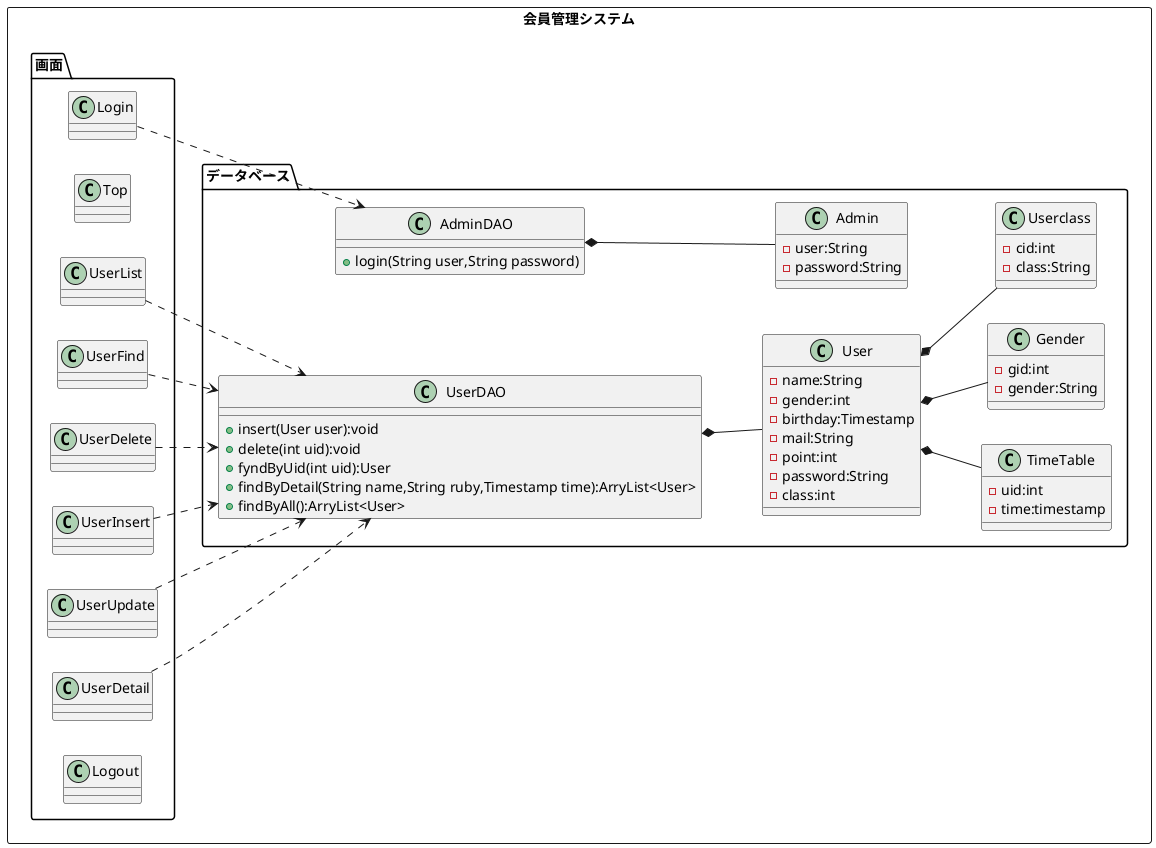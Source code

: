 @startuml
left to right direction
rectangle 会員管理システム{
package 画面{
	class Login{

	}
	class Top{

	}
	class UserList{

	}
	class UserFind{

	}
	class UserDelete{

	}
	class UserInsert{

	}
	class UserUpdate{

	}
	class UserDetail{

	}
	class Logout{

	}


}

package データベース{
	class UserDAO{
		+insert(User user):void
		+delete(int uid):void
		+fyndByUid(int uid):User
		+findByDetail(String name,String ruby,Timestamp time):ArryList<User>
		+findByAll():ArryList<User>
	}
	class User{
		-name:String
		-gender:int
		-birthday:Timestamp
		-mail:String
		-point:int
		-password:String
		-class:int
	}
	class Admin{
		-user:String
		-password:String
	}
	class AdminDAO{

		+login(String user,String password)

	}
	class TimeTable{
		-uid:int
		-time:timestamp

	}
	class Gender{
		-gid:int
		-gender:String

	}
	class Userclass{
		-cid:int
		-class:String

	}

}


Login ..> AdminDAO

UserList ..> UserDAO
UserInsert ..> UserDAO
UserUpdate ..> UserDAO
UserDelete ..> UserDAO
UserFind ..> UserDAO
UserDetail ..>UserDAO
UserDAO *--  User
AdminDAO *--  Admin
User *-- TimeTable
User *-- Userclass
User *-- Gender

}
@enduml